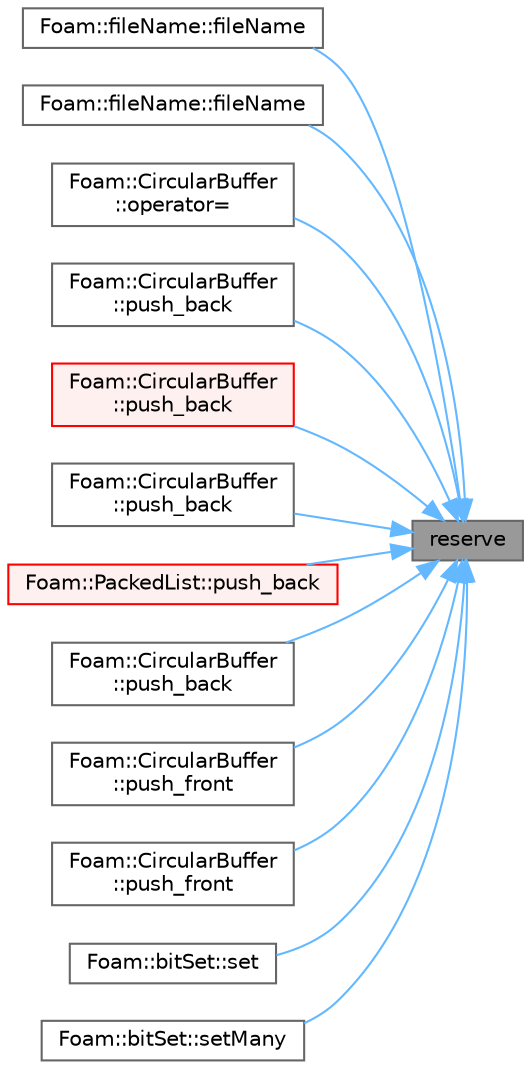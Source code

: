 digraph "reserve"
{
 // LATEX_PDF_SIZE
  bgcolor="transparent";
  edge [fontname=Helvetica,fontsize=10,labelfontname=Helvetica,labelfontsize=10];
  node [fontname=Helvetica,fontsize=10,shape=box,height=0.2,width=0.4];
  rankdir="RL";
  Node1 [id="Node000001",label="reserve",height=0.2,width=0.4,color="gray40", fillcolor="grey60", style="filled", fontcolor="black",tooltip=" "];
  Node1 -> Node2 [id="edge1_Node000001_Node000002",dir="back",color="steelblue1",style="solid",tooltip=" "];
  Node2 [id="Node000002",label="Foam::fileName::fileName",height=0.2,width=0.4,color="grey40", fillcolor="white", style="filled",URL="$classFoam_1_1fileName.html#aa3cac830042fe46003183a514aeaf0e1",tooltip=" "];
  Node1 -> Node3 [id="edge2_Node000001_Node000003",dir="back",color="steelblue1",style="solid",tooltip=" "];
  Node3 [id="Node000003",label="Foam::fileName::fileName",height=0.2,width=0.4,color="grey40", fillcolor="white", style="filled",URL="$classFoam_1_1fileName.html#a6505998658e370d4cfdc54b4bb391e6d",tooltip=" "];
  Node1 -> Node4 [id="edge3_Node000001_Node000004",dir="back",color="steelblue1",style="solid",tooltip=" "];
  Node4 [id="Node000004",label="Foam::CircularBuffer\l::operator=",height=0.2,width=0.4,color="grey40", fillcolor="white", style="filled",URL="$classFoam_1_1CircularBuffer.html#ad3e13170131bb9066e1753e38f14e5b0",tooltip=" "];
  Node1 -> Node5 [id="edge4_Node000001_Node000005",dir="back",color="steelblue1",style="solid",tooltip=" "];
  Node5 [id="Node000005",label="Foam::CircularBuffer\l::push_back",height=0.2,width=0.4,color="grey40", fillcolor="white", style="filled",URL="$classFoam_1_1CircularBuffer.html#aeccf3f8267caca2591364b2e22959906",tooltip=" "];
  Node1 -> Node6 [id="edge5_Node000001_Node000006",dir="back",color="steelblue1",style="solid",tooltip=" "];
  Node6 [id="Node000006",label="Foam::CircularBuffer\l::push_back",height=0.2,width=0.4,color="red", fillcolor="#FFF0F0", style="filled",URL="$classFoam_1_1CircularBuffer.html#aa212f884f1d546a284420c4b752933a7",tooltip=" "];
  Node1 -> Node10 [id="edge6_Node000001_Node000010",dir="back",color="steelblue1",style="solid",tooltip=" "];
  Node10 [id="Node000010",label="Foam::CircularBuffer\l::push_back",height=0.2,width=0.4,color="grey40", fillcolor="white", style="filled",URL="$classFoam_1_1CircularBuffer.html#ad30ce2de9d2c136fae161b9b4d25a8f9",tooltip=" "];
  Node1 -> Node11 [id="edge7_Node000001_Node000011",dir="back",color="steelblue1",style="solid",tooltip=" "];
  Node11 [id="Node000011",label="Foam::PackedList::push_back",height=0.2,width=0.4,color="red", fillcolor="#FFF0F0", style="filled",URL="$classFoam_1_1PackedList.html#a4154ed3497b116f73d59658e6a35044d",tooltip=" "];
  Node1 -> Node13 [id="edge8_Node000001_Node000013",dir="back",color="steelblue1",style="solid",tooltip=" "];
  Node13 [id="Node000013",label="Foam::CircularBuffer\l::push_back",height=0.2,width=0.4,color="grey40", fillcolor="white", style="filled",URL="$classFoam_1_1CircularBuffer.html#a6a10783d52936f4c6ba968857ab78765",tooltip=" "];
  Node1 -> Node14 [id="edge9_Node000001_Node000014",dir="back",color="steelblue1",style="solid",tooltip=" "];
  Node14 [id="Node000014",label="Foam::CircularBuffer\l::push_front",height=0.2,width=0.4,color="grey40", fillcolor="white", style="filled",URL="$classFoam_1_1CircularBuffer.html#aca93e7bede9587c4397fd7e25ed56c06",tooltip=" "];
  Node1 -> Node15 [id="edge10_Node000001_Node000015",dir="back",color="steelblue1",style="solid",tooltip=" "];
  Node15 [id="Node000015",label="Foam::CircularBuffer\l::push_front",height=0.2,width=0.4,color="grey40", fillcolor="white", style="filled",URL="$classFoam_1_1CircularBuffer.html#a60b614f5375f894c95527f024190e414",tooltip=" "];
  Node1 -> Node16 [id="edge11_Node000001_Node000016",dir="back",color="steelblue1",style="solid",tooltip=" "];
  Node16 [id="Node000016",label="Foam::bitSet::set",height=0.2,width=0.4,color="grey40", fillcolor="white", style="filled",URL="$classFoam_1_1bitSet.html#a3c73f6357d64c7ac1bb2620a6c1bb6fe",tooltip=" "];
  Node1 -> Node17 [id="edge12_Node000001_Node000017",dir="back",color="steelblue1",style="solid",tooltip=" "];
  Node17 [id="Node000017",label="Foam::bitSet::setMany",height=0.2,width=0.4,color="grey40", fillcolor="white", style="filled",URL="$classFoam_1_1bitSet.html#a0156eddfe219f8ad0491066891bc3210",tooltip=" "];
}
